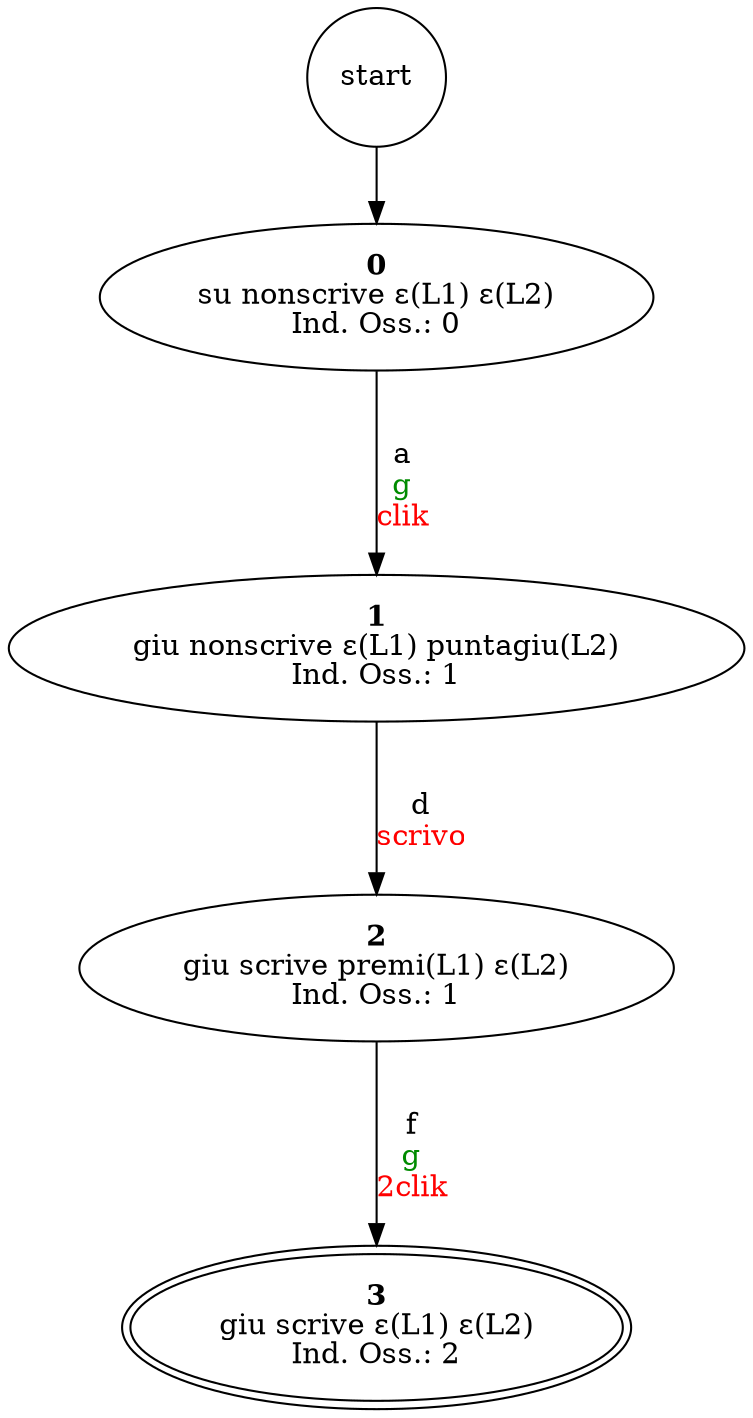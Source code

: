 digraph SpazioComportamentale {
    // ARCHI
    start	->	n0
	n0	->	n1 [label=<<br/>a<br/><font color="green4">g</font><br/><font color="red">clik</font>>]
	n1	->	n2 [label=<<br/>d<br/><font color="red">scrivo</font>>]
	n2	->	n3 [label=<<br/>f<br/><font color="green4">g</font><br/><font color="red">2clik</font>>]

    // NODI
    start[shape="circle"]
	n0 [label=<<b>0</b><br/>su nonscrive ε(L1) ε(L2)<br/>Ind. Oss.: 0>]
	n1 [label=<<b>1</b><br/>giu nonscrive ε(L1) puntagiu(L2)<br/>Ind. Oss.: 1>]
	n2 [label=<<b>2</b><br/>giu scrive premi(L1) ε(L2)<br/>Ind. Oss.: 1>]
	n3 [label=<<b>3</b><br/>giu scrive ε(L1) ε(L2)<br/>Ind. Oss.: 2> peripheries=2]
}

